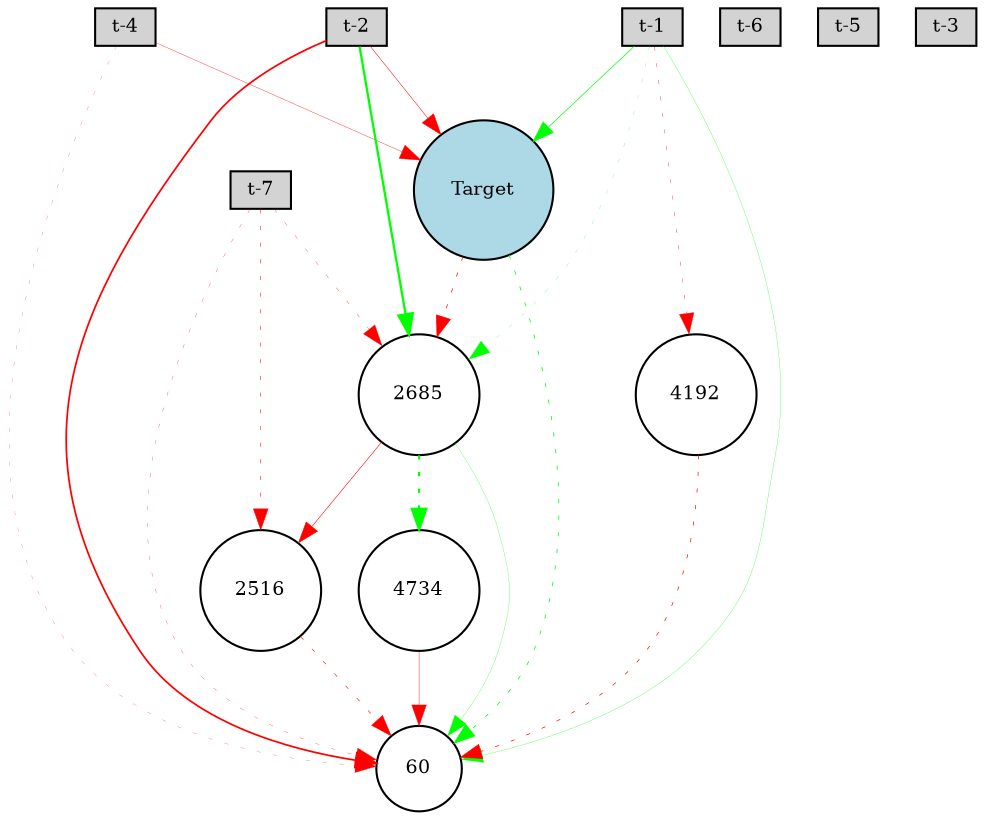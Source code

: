 digraph {
	node [fontsize=9 height=0.2 shape=circle width=0.2]
	"t-7" [fillcolor=lightgray shape=box style=filled]
	"t-6" [fillcolor=lightgray shape=box style=filled]
	"t-5" [fillcolor=lightgray shape=box style=filled]
	"t-4" [fillcolor=lightgray shape=box style=filled]
	"t-3" [fillcolor=lightgray shape=box style=filled]
	"t-2" [fillcolor=lightgray shape=box style=filled]
	"t-1" [fillcolor=lightgray shape=box style=filled]
	Target [fillcolor=lightblue style=filled]
	4192 [fillcolor=white style=filled]
	2516 [fillcolor=white style=filled]
	60 [fillcolor=white style=filled]
	2685 [fillcolor=white style=filled]
	4734 [fillcolor=white style=filled]
	"t-7" -> 60 [color=red penwidth=0.13034931660645588 style=dotted]
	"t-2" -> 60 [color=red penwidth=0.8271284733938301 style=solid]
	"t-1" -> 60 [color=green penwidth=0.13301844843259014 style=solid]
	"t-4" -> Target [color=red penwidth=0.17343410747757315 style=solid]
	"t-1" -> Target [color=green penwidth=0.339091465487949 style=solid]
	"t-7" -> 2516 [color=red penwidth=0.2630496038985005 style=dotted]
	2516 -> 60 [color=red penwidth=0.27776733343630955 style=dotted]
	"t-1" -> 2685 [color=green penwidth=0.10227628055601506 style=dotted]
	2685 -> 60 [color=green penwidth=0.12783884952621996 style=solid]
	"t-4" -> 60 [color=red penwidth=0.10404642714354259 style=dotted]
	Target -> 60 [color=green penwidth=0.38103456548951986 style=dotted]
	Target -> 2685 [color=red penwidth=0.34387333671103115 style=dotted]
	"t-1" -> 4192 [color=red penwidth=0.17217821217165777 style=dotted]
	4192 -> 60 [color=red penwidth=0.32813280634837005 style=dotted]
	"t-2" -> 2685 [color=green penwidth=1.1 style=solid]
	"t-7" -> 2685 [color=red penwidth=0.1474834504268817 style=dotted]
	2685 -> 4734 [color=green penwidth=1.0429271458109974 style=dotted]
	4734 -> 60 [color=red penwidth=0.2025546052090738 style=solid]
	2685 -> 2516 [color=red penwidth=0.27508967102570014 style=solid]
	"t-2" -> Target [color=red penwidth=0.24147492360602435 style=solid]
}
